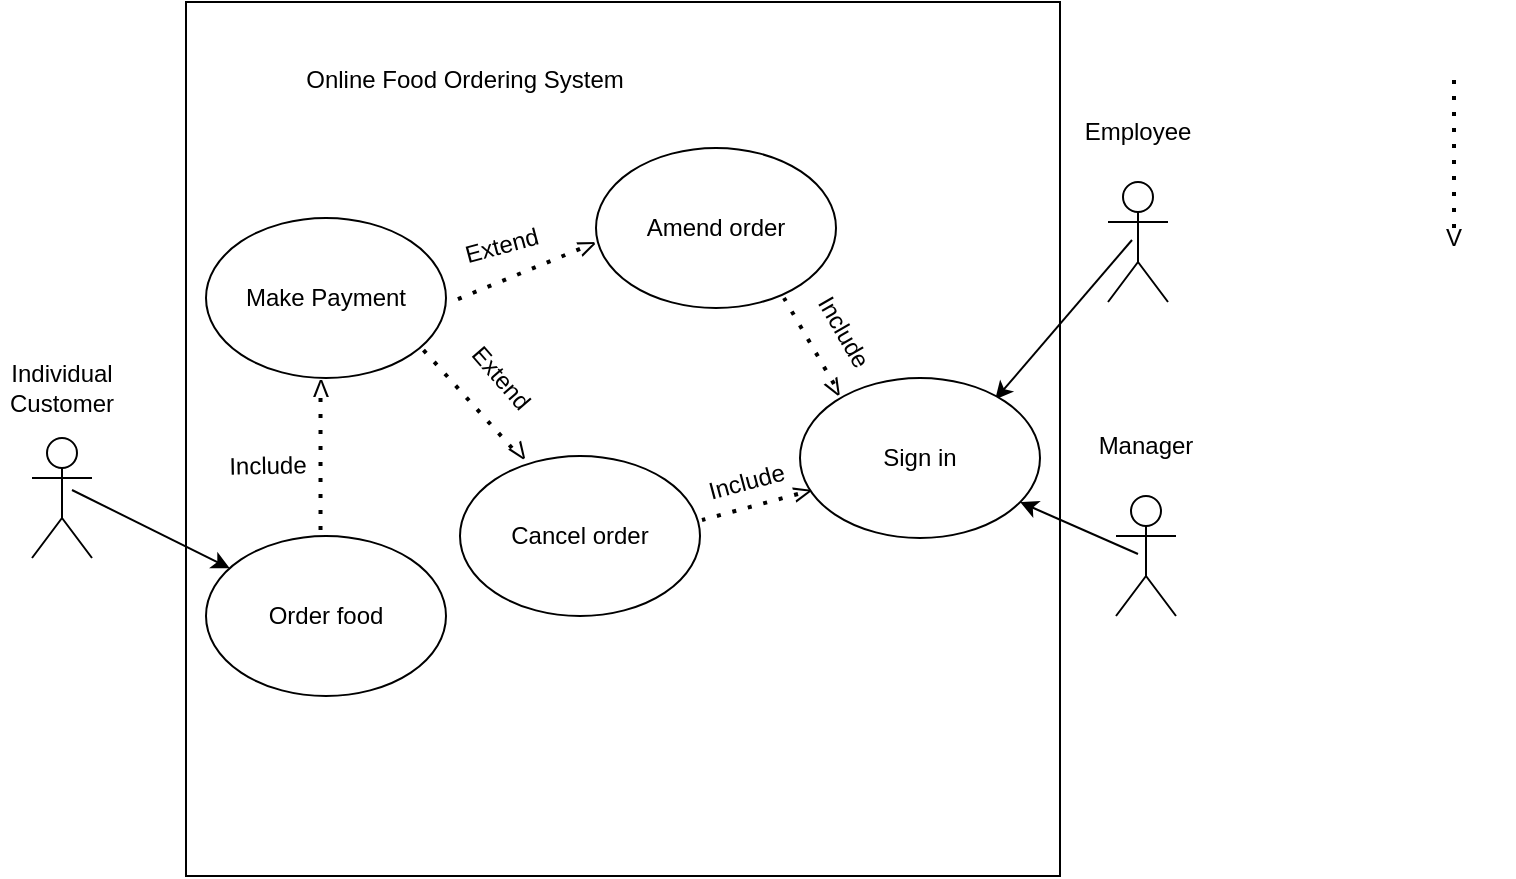 <mxfile version="24.8.6">
  <diagram name="Page-1" id="BeLVxV9uaGs0DWx5FRq9">
    <mxGraphModel dx="587" dy="929" grid="0" gridSize="10" guides="1" tooltips="1" connect="1" arrows="1" fold="1" page="1" pageScale="1" pageWidth="850" pageHeight="1100" math="0" shadow="0">
      <root>
        <mxCell id="0" />
        <mxCell id="1" parent="0" />
        <mxCell id="RoUd0grrQ_z0r_kjySJo-18" value="" style="group" parent="1" vertex="1" connectable="0">
          <mxGeometry x="126" y="127" width="439" height="437" as="geometry" />
        </mxCell>
        <mxCell id="3LZYcf3ecd13g1_J7bfZ-20" value="" style="whiteSpace=wrap;html=1;aspect=fixed;" parent="RoUd0grrQ_z0r_kjySJo-18" vertex="1">
          <mxGeometry width="437" height="437" as="geometry" />
        </mxCell>
        <mxCell id="3LZYcf3ecd13g1_J7bfZ-34" value="Online Food Ordering System" style="text;html=1;align=center;verticalAlign=middle;whiteSpace=wrap;rounded=0;" parent="RoUd0grrQ_z0r_kjySJo-18" vertex="1">
          <mxGeometry x="18.995" y="24.005" width="241.45" height="30.525" as="geometry" />
        </mxCell>
        <mxCell id="3LZYcf3ecd13g1_J7bfZ-95" value="Include" style="text;html=1;align=center;verticalAlign=middle;whiteSpace=wrap;rounded=0;rotation=60;" parent="RoUd0grrQ_z0r_kjySJo-18" vertex="1">
          <mxGeometry x="310" y="155" width="37.047" height="20.667" as="geometry" />
        </mxCell>
        <mxCell id="RoUd0grrQ_z0r_kjySJo-49" value="" style="endArrow=classic;html=1;rounded=0;entryX=0.813;entryY=0.135;entryDx=0;entryDy=0;entryPerimeter=0;" parent="RoUd0grrQ_z0r_kjySJo-18" target="3LZYcf3ecd13g1_J7bfZ-32" edge="1">
          <mxGeometry width="50" height="50" relative="1" as="geometry">
            <mxPoint x="473" y="119" as="sourcePoint" />
            <mxPoint x="459" y="129" as="targetPoint" />
          </mxGeometry>
        </mxCell>
        <mxCell id="3LZYcf3ecd13g1_J7bfZ-5" value="" style="group" parent="1" vertex="1" connectable="0">
          <mxGeometry x="33" y="305" width="61" height="100" as="geometry" />
        </mxCell>
        <mxCell id="3LZYcf3ecd13g1_J7bfZ-6" value="" style="group" parent="3LZYcf3ecd13g1_J7bfZ-5" vertex="1" connectable="0">
          <mxGeometry y="15" width="60" height="85" as="geometry" />
        </mxCell>
        <object label="Actor" id="3LZYcf3ecd13g1_J7bfZ-7">
          <mxCell style="shape=umlActor;verticalLabelPosition=bottom;verticalAlign=top;html=1;outlineConnect=0;noLabel=1;labelPadding=0;" parent="3LZYcf3ecd13g1_J7bfZ-6" vertex="1">
            <mxGeometry x="16" y="25" width="30" height="60" as="geometry" />
          </mxCell>
        </object>
        <mxCell id="3LZYcf3ecd13g1_J7bfZ-8" value="Individual Customer" style="text;html=1;align=center;verticalAlign=middle;whiteSpace=wrap;rounded=0;" parent="3LZYcf3ecd13g1_J7bfZ-5" vertex="1">
          <mxGeometry x="1" width="60" height="30" as="geometry" />
        </mxCell>
        <mxCell id="RoUd0grrQ_z0r_kjySJo-47" value="" style="endArrow=classic;html=1;rounded=0;" parent="3LZYcf3ecd13g1_J7bfZ-5" target="3LZYcf3ecd13g1_J7bfZ-19" edge="1">
          <mxGeometry width="50" height="50" relative="1" as="geometry">
            <mxPoint x="36" y="66" as="sourcePoint" />
            <mxPoint x="86" y="16" as="targetPoint" />
          </mxGeometry>
        </mxCell>
        <mxCell id="3LZYcf3ecd13g1_J7bfZ-9" value="" style="group" parent="1" vertex="1" connectable="0">
          <mxGeometry x="571" y="177" width="61" height="100" as="geometry" />
        </mxCell>
        <mxCell id="3LZYcf3ecd13g1_J7bfZ-10" value="" style="group" parent="3LZYcf3ecd13g1_J7bfZ-9" vertex="1" connectable="0">
          <mxGeometry y="15" width="60" height="85" as="geometry" />
        </mxCell>
        <object label="Actor" id="3LZYcf3ecd13g1_J7bfZ-11">
          <mxCell style="shape=umlActor;verticalLabelPosition=bottom;verticalAlign=top;html=1;outlineConnect=0;noLabel=1;labelPadding=0;" parent="3LZYcf3ecd13g1_J7bfZ-10" vertex="1">
            <mxGeometry x="16" y="25" width="30" height="60" as="geometry" />
          </mxCell>
        </object>
        <mxCell id="3LZYcf3ecd13g1_J7bfZ-12" value="&lt;div&gt;Employee&lt;/div&gt;" style="text;html=1;align=center;verticalAlign=middle;whiteSpace=wrap;rounded=0;" parent="3LZYcf3ecd13g1_J7bfZ-9" vertex="1">
          <mxGeometry x="1" width="60" height="30" as="geometry" />
        </mxCell>
        <mxCell id="3LZYcf3ecd13g1_J7bfZ-80" value="" style="group" parent="1" vertex="1" connectable="0">
          <mxGeometry x="730" y="160" width="60" height="100" as="geometry" />
        </mxCell>
        <mxCell id="3LZYcf3ecd13g1_J7bfZ-76" value="" style="endArrow=none;dashed=1;html=1;dashPattern=1 3;strokeWidth=2;rounded=0;" parent="3LZYcf3ecd13g1_J7bfZ-80" edge="1">
          <mxGeometry width="50" height="50" relative="1" as="geometry">
            <mxPoint x="30" y="80" as="sourcePoint" />
            <mxPoint x="30" as="targetPoint" />
          </mxGeometry>
        </mxCell>
        <mxCell id="3LZYcf3ecd13g1_J7bfZ-77" value="V" style="text;html=1;align=center;verticalAlign=middle;whiteSpace=wrap;rounded=0;" parent="3LZYcf3ecd13g1_J7bfZ-80" vertex="1">
          <mxGeometry y="70" width="60" height="30" as="geometry" />
        </mxCell>
        <mxCell id="RoUd0grrQ_z0r_kjySJo-1" value="" style="group" parent="1" vertex="1" connectable="0">
          <mxGeometry x="575" y="334" width="61" height="100" as="geometry" />
        </mxCell>
        <mxCell id="RoUd0grrQ_z0r_kjySJo-2" value="" style="group" parent="RoUd0grrQ_z0r_kjySJo-1" vertex="1" connectable="0">
          <mxGeometry y="15" width="60" height="85" as="geometry" />
        </mxCell>
        <object label="Actor" id="RoUd0grrQ_z0r_kjySJo-3">
          <mxCell style="shape=umlActor;verticalLabelPosition=bottom;verticalAlign=top;html=1;outlineConnect=0;noLabel=1;labelPadding=0;" parent="RoUd0grrQ_z0r_kjySJo-2" vertex="1">
            <mxGeometry x="16" y="25" width="30" height="60" as="geometry" />
          </mxCell>
        </object>
        <mxCell id="RoUd0grrQ_z0r_kjySJo-5" value="&lt;div&gt;Manager&lt;/div&gt;" style="text;html=1;align=center;verticalAlign=middle;whiteSpace=wrap;rounded=0;" parent="RoUd0grrQ_z0r_kjySJo-1" vertex="1">
          <mxGeometry x="1" width="60" height="30" as="geometry" />
        </mxCell>
        <mxCell id="3LZYcf3ecd13g1_J7bfZ-19" value="Order food" style="ellipse;whiteSpace=wrap;html=1;" parent="1" vertex="1">
          <mxGeometry x="136" y="394" width="120" height="80" as="geometry" />
        </mxCell>
        <mxCell id="3LZYcf3ecd13g1_J7bfZ-32" value="Sign in" style="ellipse;whiteSpace=wrap;html=1;" parent="1" vertex="1">
          <mxGeometry x="433" y="315" width="120" height="80" as="geometry" />
        </mxCell>
        <mxCell id="3LZYcf3ecd13g1_J7bfZ-18" value="Make Payment" style="ellipse;whiteSpace=wrap;html=1;" parent="1" vertex="1">
          <mxGeometry x="136" y="235" width="120" height="80" as="geometry" />
        </mxCell>
        <mxCell id="3LZYcf3ecd13g1_J7bfZ-33" value="Amend order" style="ellipse;whiteSpace=wrap;html=1;" parent="1" vertex="1">
          <mxGeometry x="331" y="200" width="120" height="80" as="geometry" />
        </mxCell>
        <mxCell id="RoUd0grrQ_z0r_kjySJo-16" value="Cancel order" style="ellipse;whiteSpace=wrap;html=1;" parent="1" vertex="1">
          <mxGeometry x="263" y="354" width="120" height="80" as="geometry" />
        </mxCell>
        <mxCell id="RoUd0grrQ_z0r_kjySJo-22" value="" style="group;rotation=-210;" parent="1" vertex="1" connectable="0">
          <mxGeometry x="421" y="267" width="53.26" height="62" as="geometry" />
        </mxCell>
        <mxCell id="3LZYcf3ecd13g1_J7bfZ-81" value="" style="group;rotation=-390;" parent="RoUd0grrQ_z0r_kjySJo-22" vertex="1" connectable="0">
          <mxGeometry x="1" y="4" width="37.047" height="62" as="geometry" />
        </mxCell>
        <mxCell id="3LZYcf3ecd13g1_J7bfZ-82" value="" style="endArrow=none;dashed=1;html=1;dashPattern=1 3;strokeWidth=2;rounded=0;" parent="3LZYcf3ecd13g1_J7bfZ-81" edge="1">
          <mxGeometry width="50" height="50" relative="1" as="geometry">
            <mxPoint x="28" y="47" as="sourcePoint" />
            <mxPoint x="3" y="4" as="targetPoint" />
          </mxGeometry>
        </mxCell>
        <mxCell id="3LZYcf3ecd13g1_J7bfZ-83" value="V" style="text;html=1;align=center;verticalAlign=middle;whiteSpace=wrap;rounded=0;rotation=-390;" parent="3LZYcf3ecd13g1_J7bfZ-81" vertex="1">
          <mxGeometry x="10" y="40" width="37.047" height="18.6" as="geometry" />
        </mxCell>
        <mxCell id="RoUd0grrQ_z0r_kjySJo-35" value="" style="group" parent="1" vertex="1" connectable="0">
          <mxGeometry x="137.003" y="307" width="86.257" height="90" as="geometry" />
        </mxCell>
        <mxCell id="RoUd0grrQ_z0r_kjySJo-36" value="" style="group;rotation=-180;" parent="RoUd0grrQ_z0r_kjySJo-35" vertex="1" connectable="0">
          <mxGeometry x="26.257" width="60" height="90" as="geometry" />
        </mxCell>
        <mxCell id="RoUd0grrQ_z0r_kjySJo-37" value="" style="endArrow=none;dashed=1;html=1;dashPattern=1 3;strokeWidth=2;rounded=0;" parent="RoUd0grrQ_z0r_kjySJo-36" edge="1">
          <mxGeometry width="50" height="50" relative="1" as="geometry">
            <mxPoint x="30" y="18" as="sourcePoint" />
            <mxPoint x="30" y="90" as="targetPoint" />
          </mxGeometry>
        </mxCell>
        <mxCell id="RoUd0grrQ_z0r_kjySJo-38" value="V" style="text;html=1;align=center;verticalAlign=middle;whiteSpace=wrap;rounded=0;rotation=-180;" parent="RoUd0grrQ_z0r_kjySJo-36" vertex="1">
          <mxGeometry width="60" height="27" as="geometry" />
        </mxCell>
        <mxCell id="RoUd0grrQ_z0r_kjySJo-39" value="Include" style="text;html=1;align=center;verticalAlign=middle;whiteSpace=wrap;rounded=0;rotation=-1;" parent="RoUd0grrQ_z0r_kjySJo-35" vertex="1">
          <mxGeometry x="0.257" y="37" width="60" height="30" as="geometry" />
        </mxCell>
        <mxCell id="RoUd0grrQ_z0r_kjySJo-41" value="" style="group;rotation=75;" parent="1" vertex="1" connectable="0">
          <mxGeometry x="386" y="339" width="53.26" height="62" as="geometry" />
        </mxCell>
        <mxCell id="RoUd0grrQ_z0r_kjySJo-42" value="" style="group;rotation=-105;" parent="RoUd0grrQ_z0r_kjySJo-41" vertex="1" connectable="0">
          <mxGeometry x="10" y="8" width="37.047" height="62" as="geometry" />
        </mxCell>
        <mxCell id="RoUd0grrQ_z0r_kjySJo-43" value="" style="endArrow=none;dashed=1;html=1;dashPattern=1 3;strokeWidth=2;rounded=0;" parent="RoUd0grrQ_z0r_kjySJo-42" edge="1">
          <mxGeometry width="50" height="50" relative="1" as="geometry">
            <mxPoint x="36" y="26" as="sourcePoint" />
            <mxPoint x="-12" y="39" as="targetPoint" />
          </mxGeometry>
        </mxCell>
        <mxCell id="RoUd0grrQ_z0r_kjySJo-44" value="V" style="text;html=1;align=center;verticalAlign=middle;whiteSpace=wrap;rounded=0;rotation=-105;" parent="RoUd0grrQ_z0r_kjySJo-42" vertex="1">
          <mxGeometry x="20" y="16" width="37.047" height="18.6" as="geometry" />
        </mxCell>
        <mxCell id="RoUd0grrQ_z0r_kjySJo-45" value="Include" style="text;html=1;align=center;verticalAlign=middle;whiteSpace=wrap;rounded=0;rotation=-15;" parent="RoUd0grrQ_z0r_kjySJo-42" vertex="1">
          <mxGeometry x="-8" y="10" width="37.047" height="20.667" as="geometry" />
        </mxCell>
        <mxCell id="RoUd0grrQ_z0r_kjySJo-30" value="" style="group;rotation=-35;" parent="1" vertex="1" connectable="0">
          <mxGeometry x="233" y="294" width="74.997" height="76" as="geometry" />
        </mxCell>
        <mxCell id="RoUd0grrQ_z0r_kjySJo-31" value="" style="endArrow=none;dashed=1;html=1;dashPattern=1 3;strokeWidth=2;rounded=0;" parent="RoUd0grrQ_z0r_kjySJo-30" edge="1">
          <mxGeometry width="50" height="50" relative="1" as="geometry">
            <mxPoint x="56" y="56" as="sourcePoint" />
            <mxPoint x="9" y="4" as="targetPoint" />
          </mxGeometry>
        </mxCell>
        <mxCell id="RoUd0grrQ_z0r_kjySJo-32" value="V" style="text;html=1;align=center;verticalAlign=middle;whiteSpace=wrap;rounded=0;rotation=-35;" parent="RoUd0grrQ_z0r_kjySJo-30" vertex="1">
          <mxGeometry x="30" y="47" width="60" height="22.8" as="geometry" />
        </mxCell>
        <mxCell id="RoUd0grrQ_z0r_kjySJo-19" value="" style="group;rotation=-75;" parent="1" vertex="1" connectable="0">
          <mxGeometry x="249.58" y="228.26" width="90.84" height="101.34" as="geometry" />
        </mxCell>
        <mxCell id="3LZYcf3ecd13g1_J7bfZ-86" value="" style="group;rotation=-113;" parent="RoUd0grrQ_z0r_kjySJo-19" vertex="1" connectable="0">
          <mxGeometry x="25.037" y="-7.926" width="50.074" height="79.263" as="geometry" />
        </mxCell>
        <mxCell id="3LZYcf3ecd13g1_J7bfZ-87" value="" style="endArrow=none;dashed=1;html=1;dashPattern=1 3;strokeWidth=2;rounded=0;" parent="3LZYcf3ecd13g1_J7bfZ-86" edge="1">
          <mxGeometry width="50" height="50" relative="1" as="geometry">
            <mxPoint x="48.405" y="30.12" as="sourcePoint" />
            <mxPoint x="-13.353" y="55.484" as="targetPoint" />
          </mxGeometry>
        </mxCell>
        <mxCell id="3LZYcf3ecd13g1_J7bfZ-88" value="V" style="text;html=1;align=center;verticalAlign=middle;whiteSpace=wrap;rounded=0;rotation=-113;" parent="3LZYcf3ecd13g1_J7bfZ-86" vertex="1">
          <mxGeometry x="26.706" y="16.645" width="50.074" height="23.779" as="geometry" />
        </mxCell>
        <mxCell id="3LZYcf3ecd13g1_J7bfZ-99" value="Extend" style="text;html=1;align=center;verticalAlign=middle;whiteSpace=wrap;rounded=0;rotation=-15;" parent="3LZYcf3ecd13g1_J7bfZ-86" vertex="1">
          <mxGeometry x="-16.04" y="16.647" width="50.074" height="23.779" as="geometry" />
        </mxCell>
        <mxCell id="RoUd0grrQ_z0r_kjySJo-33" value="Extend" style="text;html=1;align=center;verticalAlign=middle;whiteSpace=wrap;rounded=0;rotation=49;" parent="RoUd0grrQ_z0r_kjySJo-19" vertex="1">
          <mxGeometry x="4.037" y="71.34" width="60" height="30" as="geometry" />
        </mxCell>
        <mxCell id="RoUd0grrQ_z0r_kjySJo-48" value="" style="endArrow=classic;html=1;rounded=0;" parent="1" target="3LZYcf3ecd13g1_J7bfZ-32" edge="1">
          <mxGeometry width="50" height="50" relative="1" as="geometry">
            <mxPoint x="602" y="403" as="sourcePoint" />
            <mxPoint x="636" y="450" as="targetPoint" />
          </mxGeometry>
        </mxCell>
      </root>
    </mxGraphModel>
  </diagram>
</mxfile>
